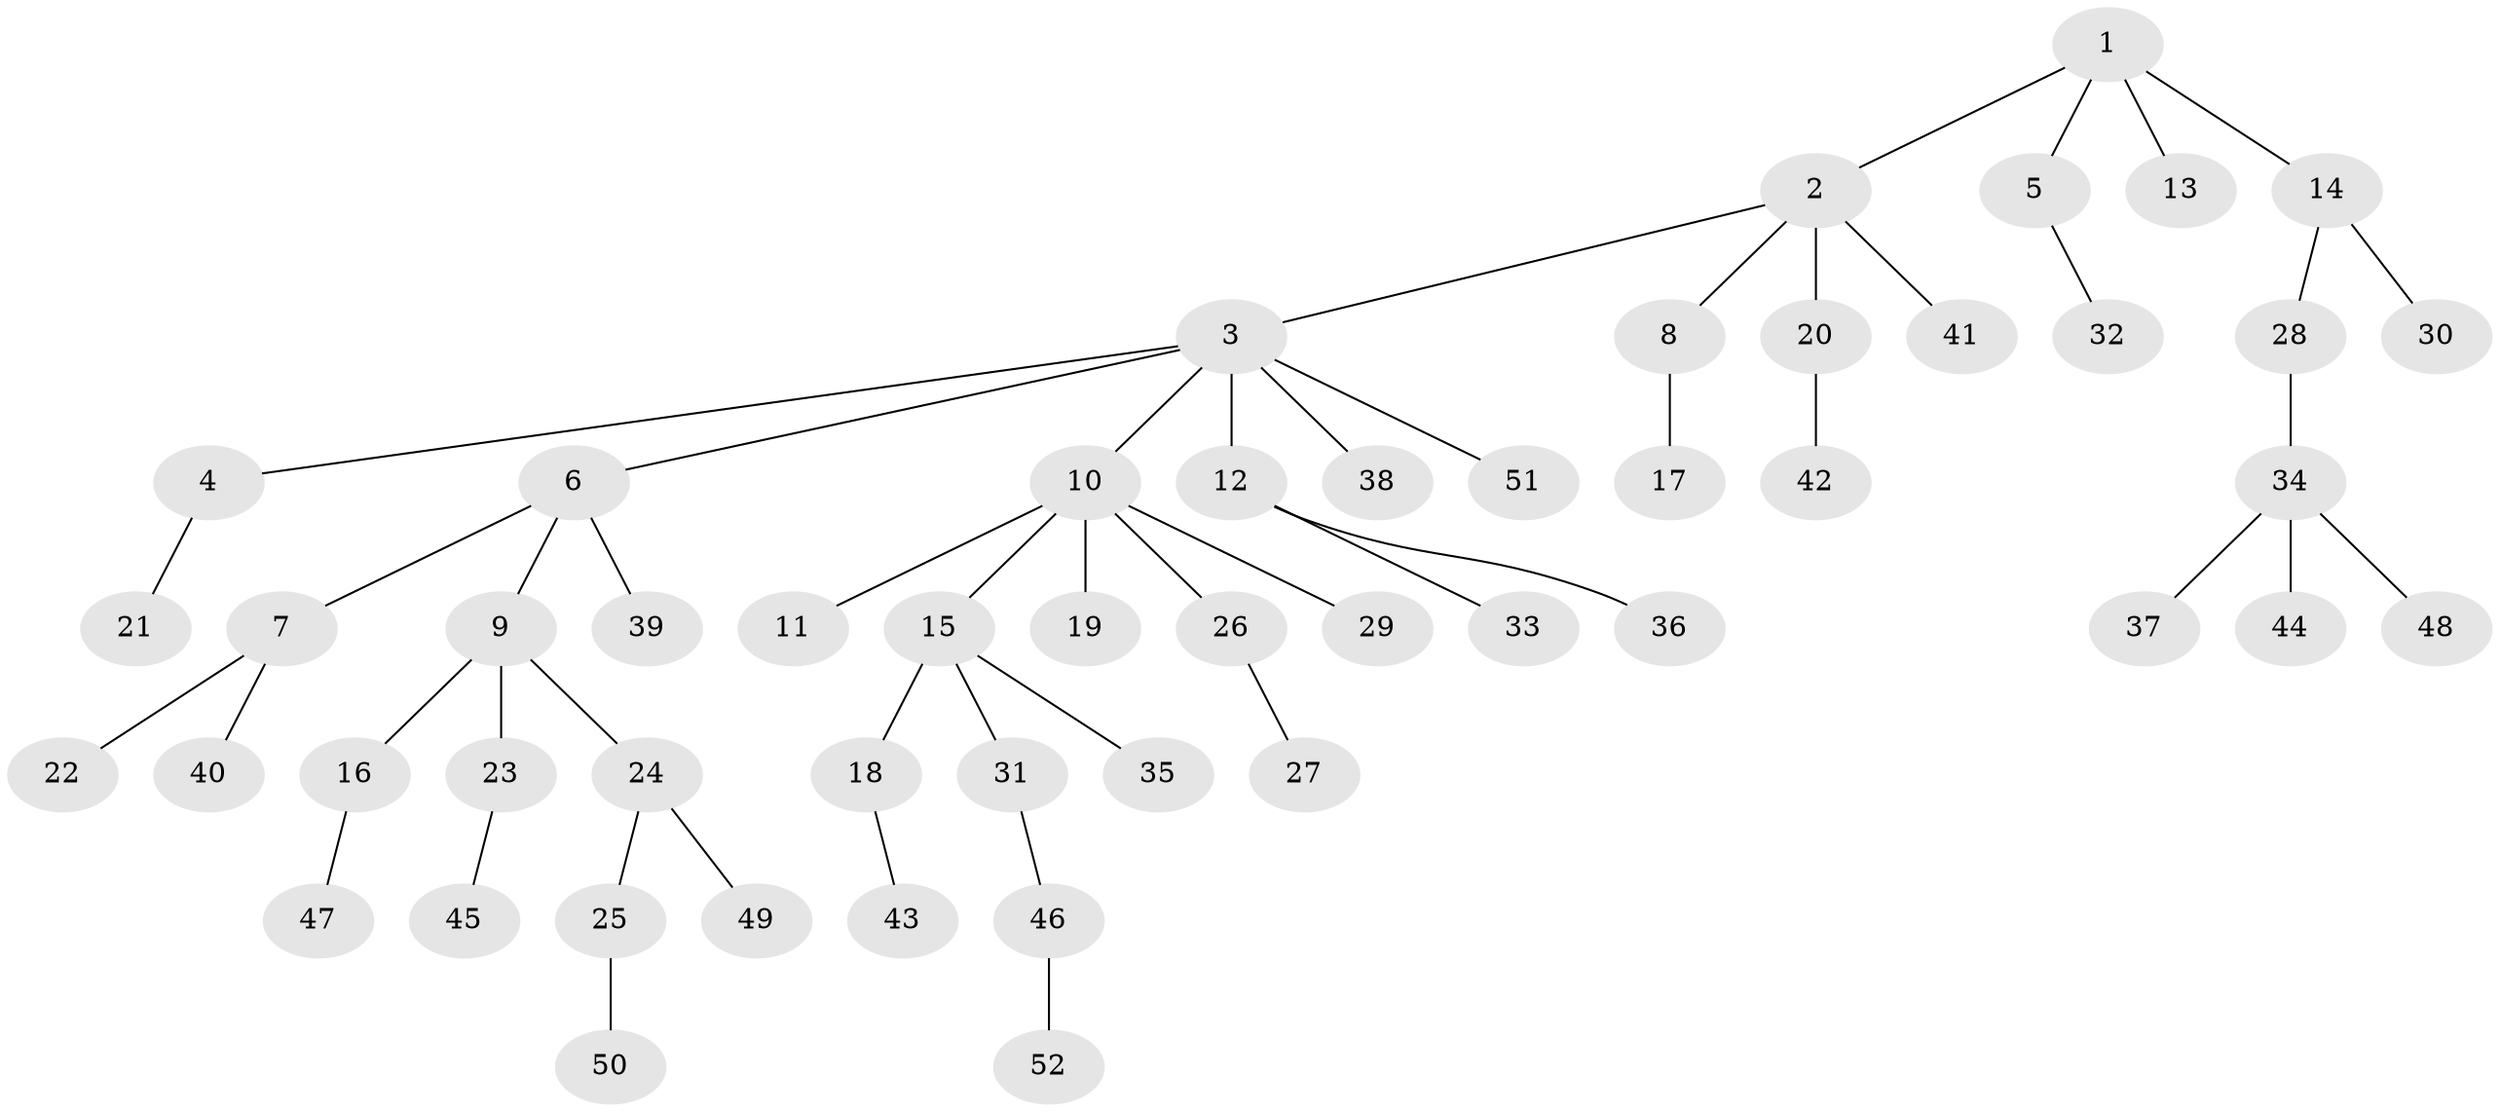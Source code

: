 // Generated by graph-tools (version 1.1) at 2025/11/02/27/25 16:11:26]
// undirected, 52 vertices, 51 edges
graph export_dot {
graph [start="1"]
  node [color=gray90,style=filled];
  1;
  2;
  3;
  4;
  5;
  6;
  7;
  8;
  9;
  10;
  11;
  12;
  13;
  14;
  15;
  16;
  17;
  18;
  19;
  20;
  21;
  22;
  23;
  24;
  25;
  26;
  27;
  28;
  29;
  30;
  31;
  32;
  33;
  34;
  35;
  36;
  37;
  38;
  39;
  40;
  41;
  42;
  43;
  44;
  45;
  46;
  47;
  48;
  49;
  50;
  51;
  52;
  1 -- 2;
  1 -- 5;
  1 -- 13;
  1 -- 14;
  2 -- 3;
  2 -- 8;
  2 -- 20;
  2 -- 41;
  3 -- 4;
  3 -- 6;
  3 -- 10;
  3 -- 12;
  3 -- 38;
  3 -- 51;
  4 -- 21;
  5 -- 32;
  6 -- 7;
  6 -- 9;
  6 -- 39;
  7 -- 22;
  7 -- 40;
  8 -- 17;
  9 -- 16;
  9 -- 23;
  9 -- 24;
  10 -- 11;
  10 -- 15;
  10 -- 19;
  10 -- 26;
  10 -- 29;
  12 -- 33;
  12 -- 36;
  14 -- 28;
  14 -- 30;
  15 -- 18;
  15 -- 31;
  15 -- 35;
  16 -- 47;
  18 -- 43;
  20 -- 42;
  23 -- 45;
  24 -- 25;
  24 -- 49;
  25 -- 50;
  26 -- 27;
  28 -- 34;
  31 -- 46;
  34 -- 37;
  34 -- 44;
  34 -- 48;
  46 -- 52;
}
